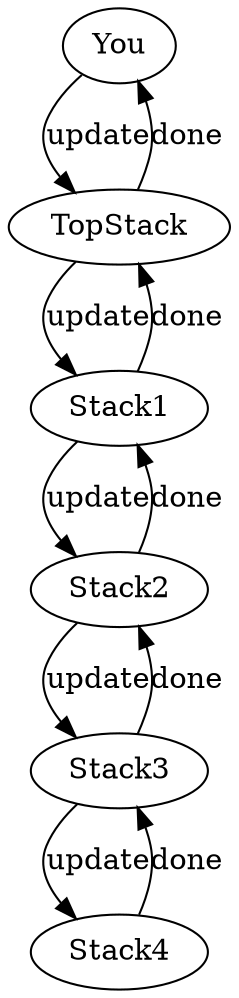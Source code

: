digraph G {
  You -> TopStack[label="update"]
  TopStack -> Stack1[label="update"]
  Stack1 -> TopStack[label="done"]
  Stack1 -> Stack2[label="update"]
  Stack2 -> Stack1[label="done"]
  Stack2 -> Stack3[label="update"]
  Stack3 -> Stack2[label="done"]
  Stack3 -> Stack4[label="update"]
  Stack4 -> Stack3[label="done"]
  TopStack -> You[label="done"]
}